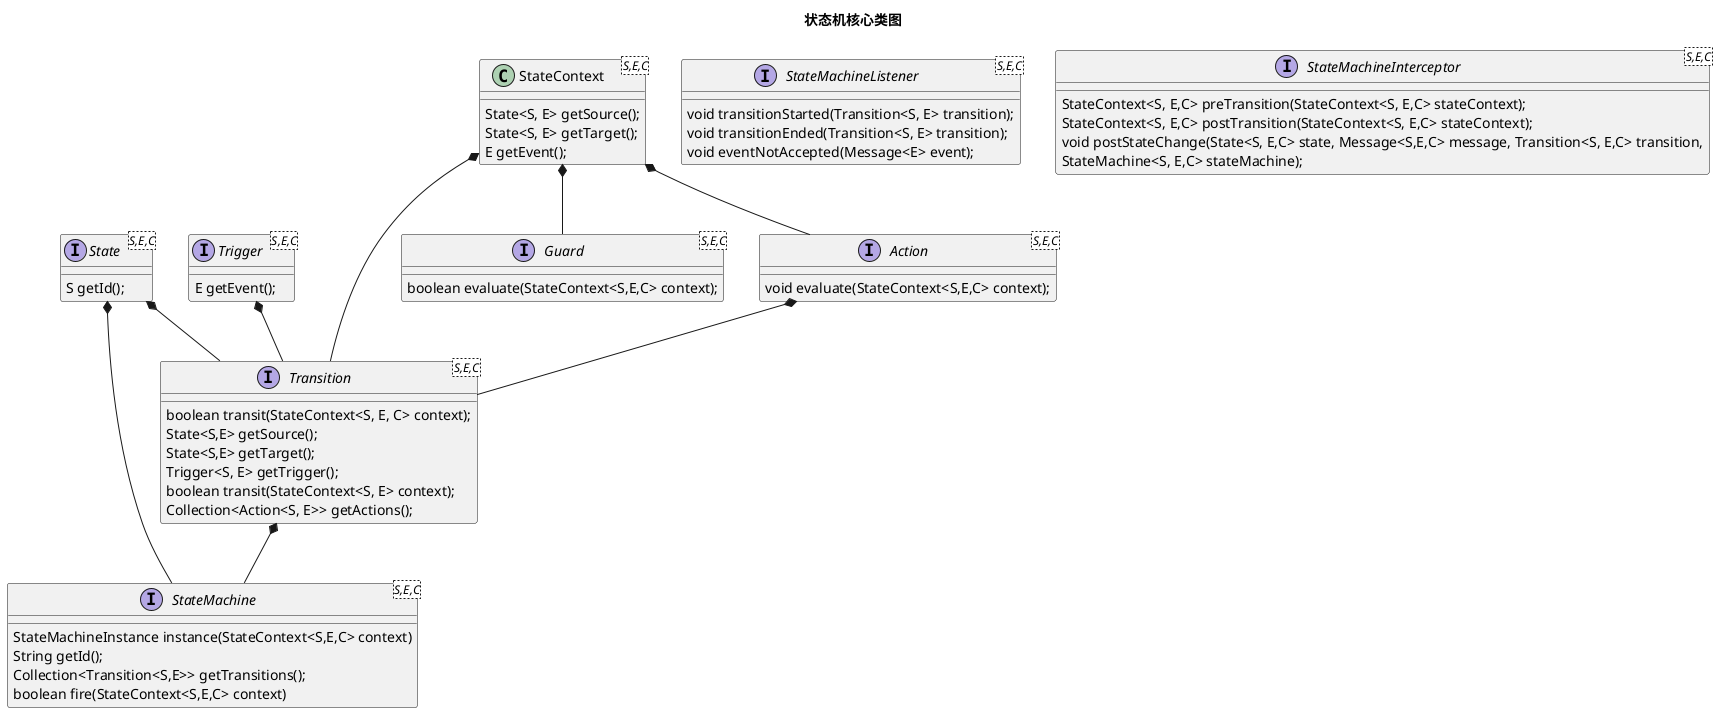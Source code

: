 @startuml
'https://plantuml.com/class-diagram
title 状态机核心类图


interface StateMachine<S,E,C>{
 StateMachineInstance instance(StateContext<S,E,C> context)
 String getId();
 Collection<Transition<S,E>> getTransitions();
 boolean fire(StateContext<S,E,C> context)
}
interface State<S,E,C>{
    S getId();
}
interface Transition<S,E,C>{
	boolean transit(StateContext<S, E, C> context);
	State<S,E> getSource();
	State<S,E> getTarget();
	Trigger<S, E> getTrigger();
	boolean transit(StateContext<S, E> context);
	Collection<Action<S, E>> getActions();
}
interface Trigger<S,E,C>{
	E getEvent();
}
interface Guard<S,E,C>{
	boolean evaluate(StateContext<S,E,C> context);
}
interface Action<S,E,C>{
	void evaluate(StateContext<S,E,C> context);
}
class StateContext<S,E,C>{
	State<S, E> getSource();
	State<S, E> getTarget();
	E getEvent();
}
Trigger *-- Transition
State *-- Transition
StateContext *-- Transition
Action *-- Transition

StateContext *-- Action
StateContext *-- Guard

Transition *-- StateMachine
State *-- StateMachine
interface StateMachineListener<S,E,C>{
'	void stateChanged(State<S,E> from, State<S,E> to);
	void transitionStarted(Transition<S, E> transition);
	void transitionEnded(Transition<S, E> transition);
	void eventNotAccepted(Message<E> event);
}
interface StateMachineInterceptor<S,E,C>{
	StateContext<S, E,C> preTransition(StateContext<S, E,C> stateContext);
	StateContext<S, E,C> postTransition(StateContext<S, E,C> stateContext);
	void postStateChange(State<S, E,C> state, Message<S,E,C> message, Transition<S, E,C> transition,
			StateMachine<S, E,C> stateMachine);
}
@enduml